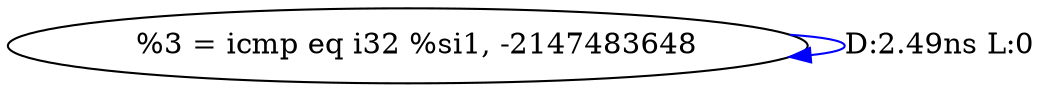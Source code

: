 digraph {
Node0x2b4b6f0[label="  %3 = icmp eq i32 %si1, -2147483648"];
Node0x2b4b6f0 -> Node0x2b4b6f0[label="D:2.49ns L:0",color=blue];
}
